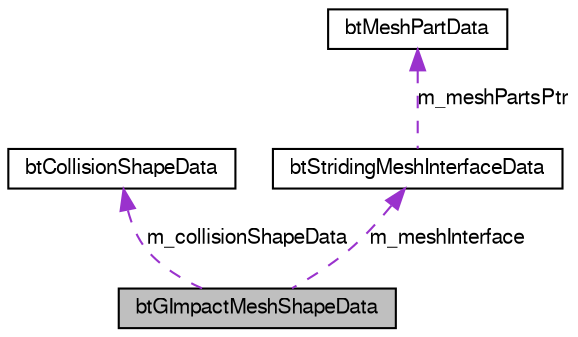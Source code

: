 digraph G
{
  bgcolor="transparent";
  edge [fontname="FreeSans",fontsize=10,labelfontname="FreeSans",labelfontsize=10];
  node [fontname="FreeSans",fontsize=10,shape=record];
  Node1 [label="btGImpactMeshShapeData",height=0.2,width=0.4,color="black", fillcolor="grey75", style="filled" fontcolor="black"];
  Node2 -> Node1 [dir=back,color="darkorchid3",fontsize=10,style="dashed",label="m_collisionShapeData"];
  Node2 [label="btCollisionShapeData",height=0.2,width=0.4,color="black",URL="$structbt_collision_shape_data.html",tooltip="do not change those serialization structures, it requires an updated sBulletDNAstr/sBulletDNAstr64..."];
  Node3 -> Node1 [dir=back,color="darkorchid3",fontsize=10,style="dashed",label="m_meshInterface"];
  Node3 [label="btStridingMeshInterfaceData",height=0.2,width=0.4,color="black",URL="$structbt_striding_mesh_interface_data.html",tooltip="do not change those serialization structures, it requires an updated sBulletDNAstr/sBulletDNAstr64..."];
  Node4 -> Node3 [dir=back,color="darkorchid3",fontsize=10,style="dashed",label="m_meshPartsPtr"];
  Node4 [label="btMeshPartData",height=0.2,width=0.4,color="black",URL="$structbt_mesh_part_data.html",tooltip="do not change those serialization structures, it requires an updated sBulletDNAstr/sBulletDNAstr64..."];
}
